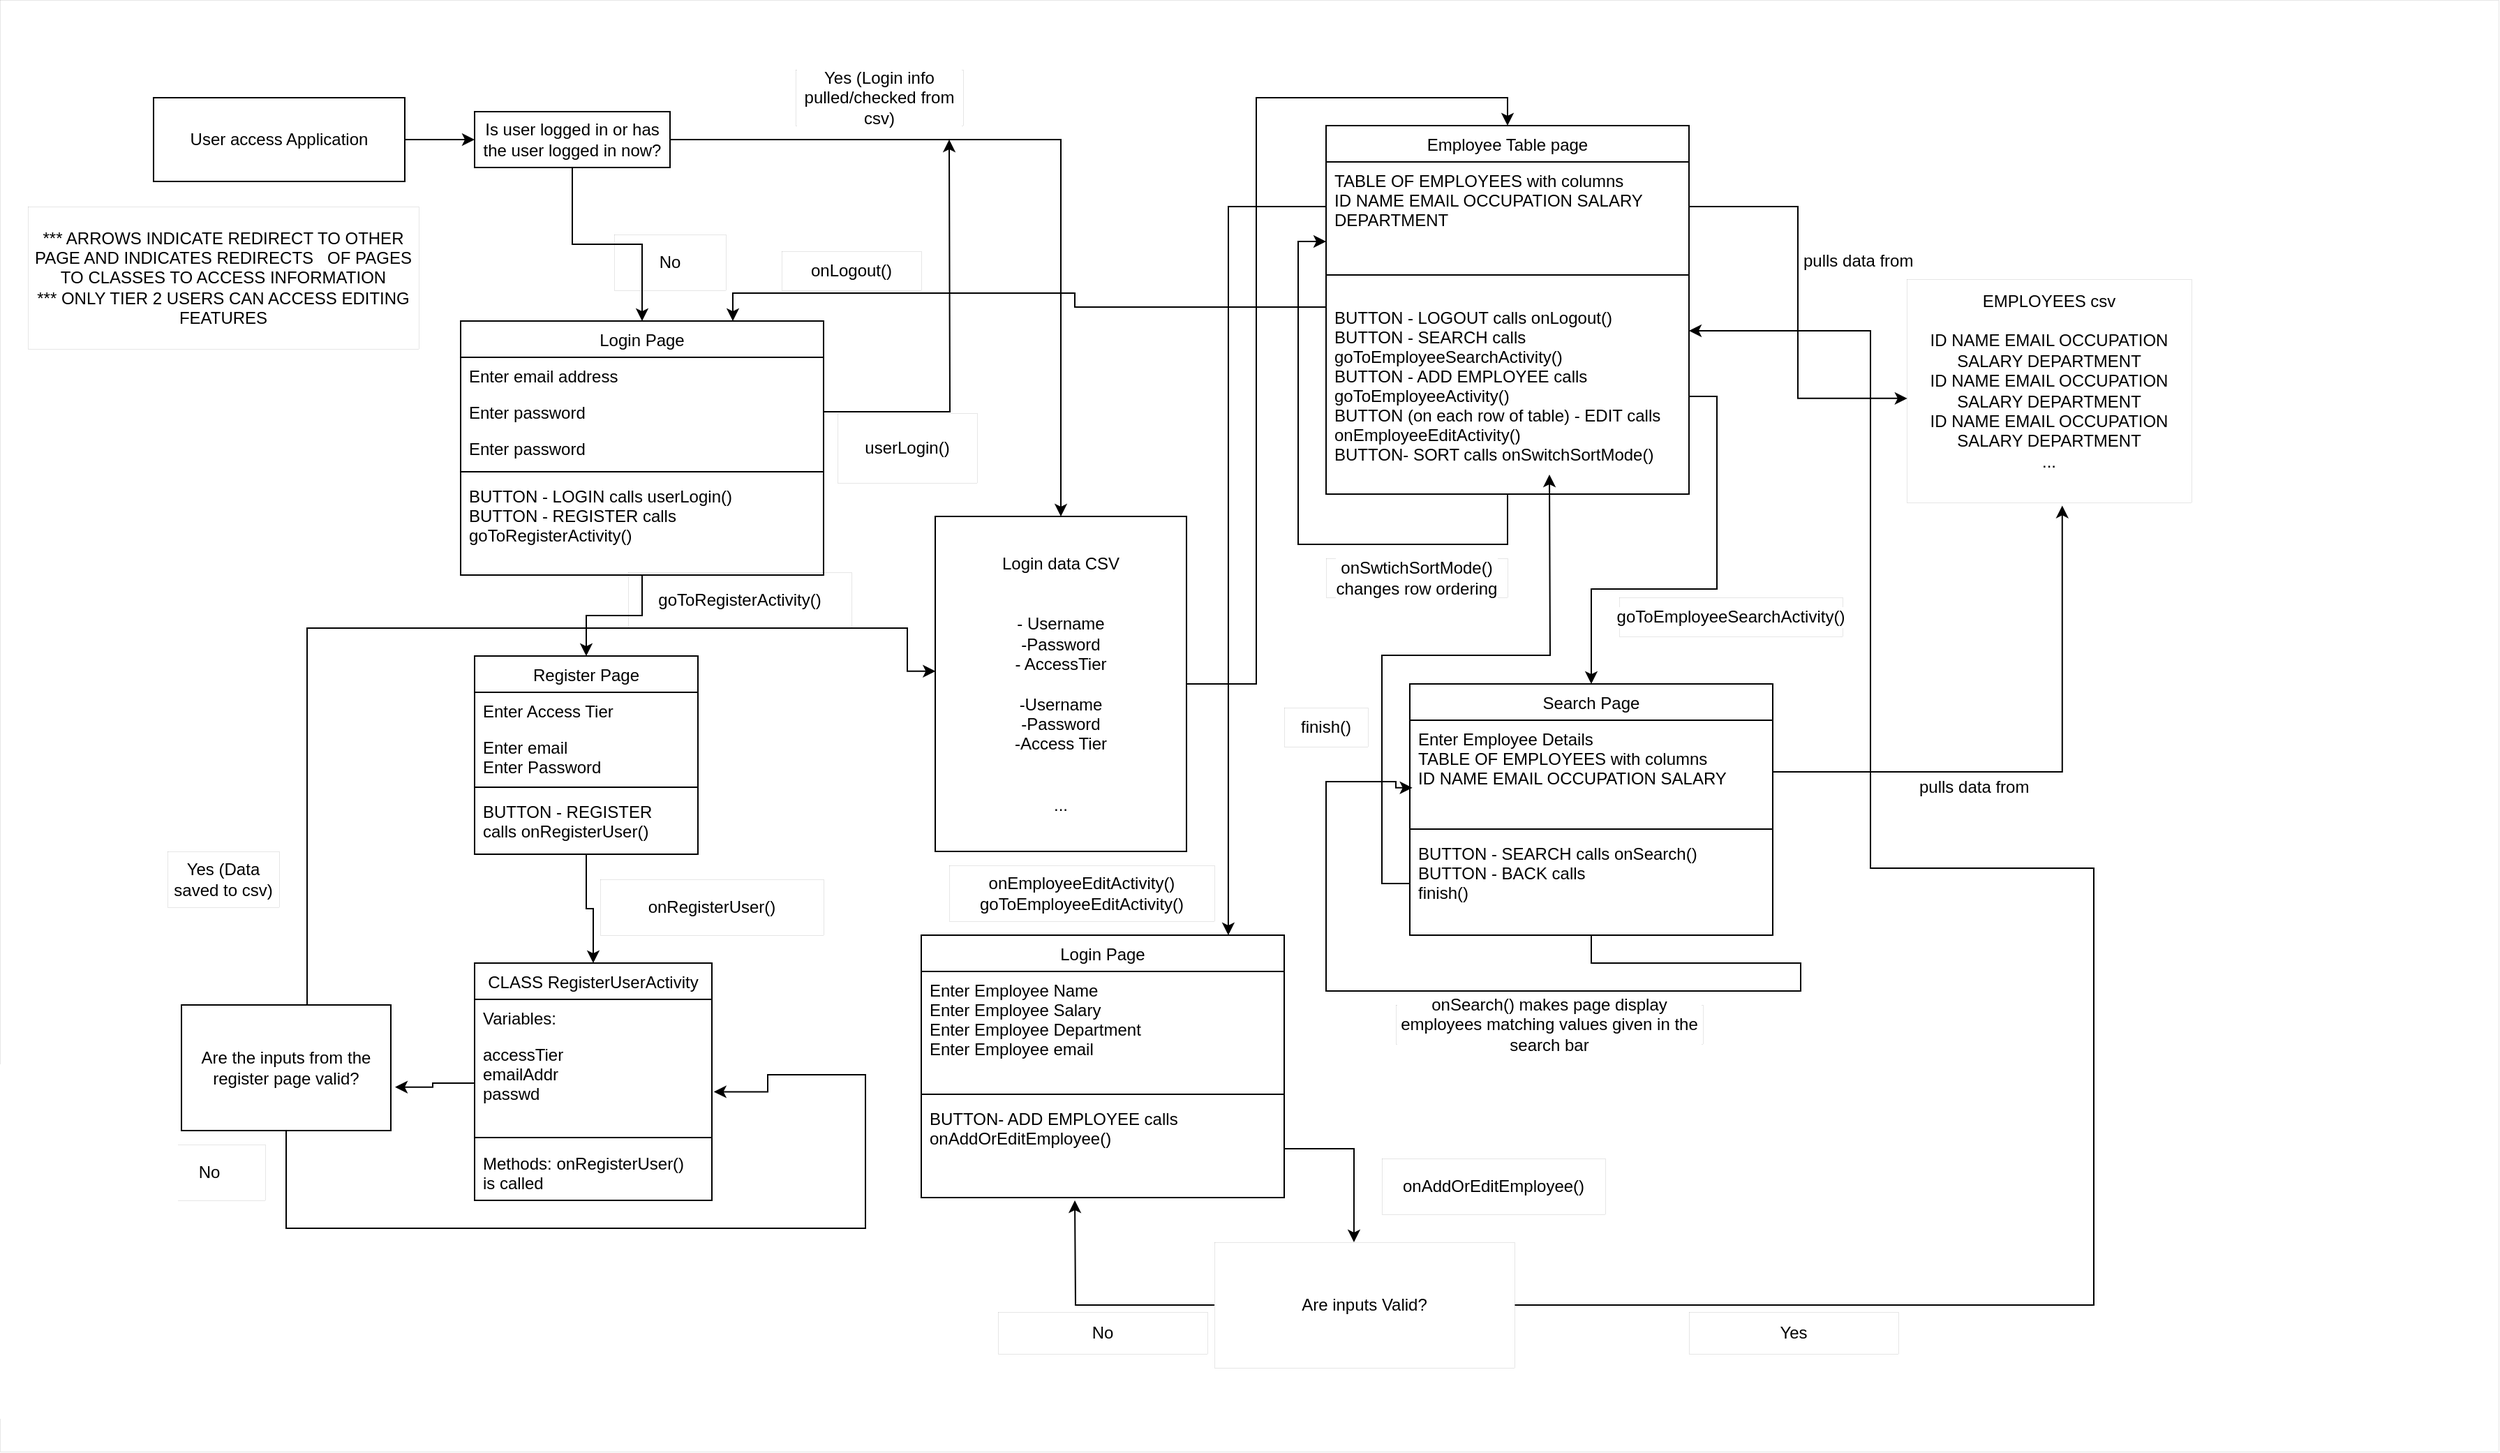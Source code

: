 <mxfile version="16.6.6" type="device"><diagram id="C5RBs43oDa-KdzZeNtuy" name="Page-1"><mxGraphModel dx="2645" dy="1111" grid="1" gridSize="10" guides="1" tooltips="1" connect="1" arrows="1" fold="1" page="1" pageScale="1" pageWidth="827" pageHeight="1169" math="0" shadow="0"><root><mxCell id="WIyWlLk6GJQsqaUBKTNV-0"/><mxCell id="WIyWlLk6GJQsqaUBKTNV-1" parent="WIyWlLk6GJQsqaUBKTNV-0"/><mxCell id="xhr-2JozULIrYlIZAYY_-92" value="" style="rounded=0;whiteSpace=wrap;html=1;labelBackgroundColor=#FFFFFF;strokeColor=#000000;fillColor=default;gradientColor=none;strokeWidth=0;" vertex="1" parent="WIyWlLk6GJQsqaUBKTNV-1"><mxGeometry x="-420" y="50" width="1790" height="1040" as="geometry"/></mxCell><mxCell id="xhr-2JozULIrYlIZAYY_-13" value="goToRegisterActivity()" style="rounded=0;whiteSpace=wrap;html=1;labelBackgroundColor=#FFFFFF;strokeColor=#000000;fillColor=default;gradientColor=none;strokeWidth=0;" vertex="1" parent="WIyWlLk6GJQsqaUBKTNV-1"><mxGeometry x="30" y="460" width="160" height="40" as="geometry"/></mxCell><mxCell id="xhr-2JozULIrYlIZAYY_-6" value="No" style="rounded=0;whiteSpace=wrap;html=1;labelBackgroundColor=#FFFFFF;strokeColor=#000000;fillColor=default;gradientColor=none;strokeWidth=0;" vertex="1" parent="WIyWlLk6GJQsqaUBKTNV-1"><mxGeometry x="20" y="218" width="80" height="40" as="geometry"/></mxCell><mxCell id="xhr-2JozULIrYlIZAYY_-12" style="edgeStyle=orthogonalEdgeStyle;rounded=0;orthogonalLoop=1;jettySize=auto;html=1;" edge="1" parent="WIyWlLk6GJQsqaUBKTNV-1" source="zkfFHV4jXpPFQw0GAbJ--6" target="xhr-2JozULIrYlIZAYY_-7"><mxGeometry relative="1" as="geometry"/></mxCell><mxCell id="zkfFHV4jXpPFQw0GAbJ--6" value="Login Page" style="swimlane;fontStyle=0;align=center;verticalAlign=top;childLayout=stackLayout;horizontal=1;startSize=26;horizontalStack=0;resizeParent=1;resizeLast=0;collapsible=1;marginBottom=0;rounded=0;shadow=0;strokeWidth=1;" parent="WIyWlLk6GJQsqaUBKTNV-1" vertex="1"><mxGeometry x="-90" y="280" width="260" height="182" as="geometry"><mxRectangle x="130" y="380" width="160" height="26" as="alternateBounds"/></mxGeometry></mxCell><mxCell id="zkfFHV4jXpPFQw0GAbJ--7" value="Enter email address" style="text;align=left;verticalAlign=top;spacingLeft=4;spacingRight=4;overflow=hidden;rotatable=0;points=[[0,0.5],[1,0.5]];portConstraint=eastwest;" parent="zkfFHV4jXpPFQw0GAbJ--6" vertex="1"><mxGeometry y="26" width="260" height="26" as="geometry"/></mxCell><mxCell id="zkfFHV4jXpPFQw0GAbJ--8" value="Enter password" style="text;align=left;verticalAlign=top;spacingLeft=4;spacingRight=4;overflow=hidden;rotatable=0;points=[[0,0.5],[1,0.5]];portConstraint=eastwest;rounded=0;shadow=0;html=0;" parent="zkfFHV4jXpPFQw0GAbJ--6" vertex="1"><mxGeometry y="52" width="260" height="26" as="geometry"/></mxCell><mxCell id="xhr-2JozULIrYlIZAYY_-42" value="Enter password" style="text;align=left;verticalAlign=top;spacingLeft=4;spacingRight=4;overflow=hidden;rotatable=0;points=[[0,0.5],[1,0.5]];portConstraint=eastwest;rounded=0;shadow=0;html=0;" vertex="1" parent="zkfFHV4jXpPFQw0GAbJ--6"><mxGeometry y="78" width="260" height="26" as="geometry"/></mxCell><mxCell id="zkfFHV4jXpPFQw0GAbJ--9" value="" style="line;html=1;strokeWidth=1;align=left;verticalAlign=middle;spacingTop=-1;spacingLeft=3;spacingRight=3;rotatable=0;labelPosition=right;points=[];portConstraint=eastwest;" parent="zkfFHV4jXpPFQw0GAbJ--6" vertex="1"><mxGeometry y="104" width="260" height="8" as="geometry"/></mxCell><mxCell id="zkfFHV4jXpPFQw0GAbJ--11" value="BUTTON - LOGIN calls userLogin()&#xA;BUTTON - REGISTER calls &#xA;goToRegisterActivity()&#xA;&#xA;" style="text;align=left;verticalAlign=top;spacingLeft=4;spacingRight=4;overflow=hidden;rotatable=0;points=[[0,0.5],[1,0.5]];portConstraint=eastwest;" parent="zkfFHV4jXpPFQw0GAbJ--6" vertex="1"><mxGeometry y="112" width="260" height="70" as="geometry"/></mxCell><mxCell id="xhr-2JozULIrYlIZAYY_-4" style="edgeStyle=orthogonalEdgeStyle;rounded=0;orthogonalLoop=1;jettySize=auto;html=1;entryX=0;entryY=0.5;entryDx=0;entryDy=0;" edge="1" parent="WIyWlLk6GJQsqaUBKTNV-1" source="xhr-2JozULIrYlIZAYY_-0" target="xhr-2JozULIrYlIZAYY_-3"><mxGeometry relative="1" as="geometry"/></mxCell><mxCell id="xhr-2JozULIrYlIZAYY_-0" value="User access Application" style="rounded=0;whiteSpace=wrap;html=1;labelBackgroundColor=#FFFFFF;strokeColor=#000000;fillColor=default;gradientColor=none;strokeWidth=1;" vertex="1" parent="WIyWlLk6GJQsqaUBKTNV-1"><mxGeometry x="-310" y="120" width="180" height="60" as="geometry"/></mxCell><mxCell id="xhr-2JozULIrYlIZAYY_-5" style="edgeStyle=orthogonalEdgeStyle;rounded=0;orthogonalLoop=1;jettySize=auto;html=1;entryX=0.5;entryY=0;entryDx=0;entryDy=0;" edge="1" parent="WIyWlLk6GJQsqaUBKTNV-1" source="xhr-2JozULIrYlIZAYY_-3" target="zkfFHV4jXpPFQw0GAbJ--6"><mxGeometry relative="1" as="geometry"/></mxCell><mxCell id="xhr-2JozULIrYlIZAYY_-39" style="edgeStyle=orthogonalEdgeStyle;rounded=0;orthogonalLoop=1;jettySize=auto;html=1;" edge="1" parent="WIyWlLk6GJQsqaUBKTNV-1" source="xhr-2JozULIrYlIZAYY_-3" target="xhr-2JozULIrYlIZAYY_-37"><mxGeometry relative="1" as="geometry"/></mxCell><mxCell id="xhr-2JozULIrYlIZAYY_-3" value="Is user logged in or has the user logged in now?" style="rounded=0;whiteSpace=wrap;html=1;labelBackgroundColor=#FFFFFF;strokeColor=#000000;fillColor=default;gradientColor=none;strokeWidth=1;" vertex="1" parent="WIyWlLk6GJQsqaUBKTNV-1"><mxGeometry x="-80" y="130" width="140" height="40" as="geometry"/></mxCell><mxCell id="xhr-2JozULIrYlIZAYY_-23" style="edgeStyle=orthogonalEdgeStyle;rounded=0;orthogonalLoop=1;jettySize=auto;html=1;entryX=0.5;entryY=0;entryDx=0;entryDy=0;" edge="1" parent="WIyWlLk6GJQsqaUBKTNV-1" source="xhr-2JozULIrYlIZAYY_-7" target="xhr-2JozULIrYlIZAYY_-18"><mxGeometry relative="1" as="geometry"/></mxCell><mxCell id="xhr-2JozULIrYlIZAYY_-7" value="Register Page" style="swimlane;fontStyle=0;align=center;verticalAlign=top;childLayout=stackLayout;horizontal=1;startSize=26;horizontalStack=0;resizeParent=1;resizeLast=0;collapsible=1;marginBottom=0;rounded=0;shadow=0;strokeWidth=1;" vertex="1" parent="WIyWlLk6GJQsqaUBKTNV-1"><mxGeometry x="-80" y="520" width="160" height="142" as="geometry"><mxRectangle x="130" y="380" width="160" height="26" as="alternateBounds"/></mxGeometry></mxCell><mxCell id="xhr-2JozULIrYlIZAYY_-8" value="Enter Access Tier" style="text;align=left;verticalAlign=top;spacingLeft=4;spacingRight=4;overflow=hidden;rotatable=0;points=[[0,0.5],[1,0.5]];portConstraint=eastwest;" vertex="1" parent="xhr-2JozULIrYlIZAYY_-7"><mxGeometry y="26" width="160" height="26" as="geometry"/></mxCell><mxCell id="xhr-2JozULIrYlIZAYY_-9" value="Enter email&#xA;Enter Password&#xA;" style="text;align=left;verticalAlign=top;spacingLeft=4;spacingRight=4;overflow=hidden;rotatable=0;points=[[0,0.5],[1,0.5]];portConstraint=eastwest;rounded=0;shadow=0;html=0;" vertex="1" parent="xhr-2JozULIrYlIZAYY_-7"><mxGeometry y="52" width="160" height="38" as="geometry"/></mxCell><mxCell id="xhr-2JozULIrYlIZAYY_-10" value="" style="line;html=1;strokeWidth=1;align=left;verticalAlign=middle;spacingTop=-1;spacingLeft=3;spacingRight=3;rotatable=0;labelPosition=right;points=[];portConstraint=eastwest;" vertex="1" parent="xhr-2JozULIrYlIZAYY_-7"><mxGeometry y="90" width="160" height="8" as="geometry"/></mxCell><mxCell id="xhr-2JozULIrYlIZAYY_-11" value="BUTTON - REGISTER&#xA;calls onRegisterUser()&#xA;&#xA;" style="text;align=left;verticalAlign=top;spacingLeft=4;spacingRight=4;overflow=hidden;rotatable=0;points=[[0,0.5],[1,0.5]];portConstraint=eastwest;" vertex="1" parent="xhr-2JozULIrYlIZAYY_-7"><mxGeometry y="98" width="160" height="42" as="geometry"/></mxCell><mxCell id="xhr-2JozULIrYlIZAYY_-17" value="onRegisterUser()" style="rounded=0;whiteSpace=wrap;html=1;labelBackgroundColor=#FFFFFF;strokeColor=#000000;fillColor=default;gradientColor=none;strokeWidth=0;" vertex="1" parent="WIyWlLk6GJQsqaUBKTNV-1"><mxGeometry x="10" y="680" width="160" height="40" as="geometry"/></mxCell><mxCell id="xhr-2JozULIrYlIZAYY_-18" value="CLASS RegisterUserActivity" style="swimlane;fontStyle=0;align=center;verticalAlign=top;childLayout=stackLayout;horizontal=1;startSize=26;horizontalStack=0;resizeParent=1;resizeLast=0;collapsible=1;marginBottom=0;rounded=0;shadow=0;strokeWidth=1;" vertex="1" parent="WIyWlLk6GJQsqaUBKTNV-1"><mxGeometry x="-80" y="740" width="170" height="170" as="geometry"><mxRectangle x="130" y="380" width="160" height="26" as="alternateBounds"/></mxGeometry></mxCell><mxCell id="xhr-2JozULIrYlIZAYY_-19" value="Variables:" style="text;align=left;verticalAlign=top;spacingLeft=4;spacingRight=4;overflow=hidden;rotatable=0;points=[[0,0.5],[1,0.5]];portConstraint=eastwest;" vertex="1" parent="xhr-2JozULIrYlIZAYY_-18"><mxGeometry y="26" width="170" height="26" as="geometry"/></mxCell><mxCell id="xhr-2JozULIrYlIZAYY_-20" value="accessTier&#xA;emailAddr&#xA;passwd&#xA;" style="text;align=left;verticalAlign=top;spacingLeft=4;spacingRight=4;overflow=hidden;rotatable=0;points=[[0,0.5],[1,0.5]];portConstraint=eastwest;rounded=0;shadow=0;html=0;" vertex="1" parent="xhr-2JozULIrYlIZAYY_-18"><mxGeometry y="52" width="170" height="68" as="geometry"/></mxCell><mxCell id="xhr-2JozULIrYlIZAYY_-21" value="" style="line;html=1;strokeWidth=1;align=left;verticalAlign=middle;spacingTop=-1;spacingLeft=3;spacingRight=3;rotatable=0;labelPosition=right;points=[];portConstraint=eastwest;" vertex="1" parent="xhr-2JozULIrYlIZAYY_-18"><mxGeometry y="120" width="170" height="10" as="geometry"/></mxCell><mxCell id="xhr-2JozULIrYlIZAYY_-22" value="Methods: onRegisterUser()&#xA;is called&#xA;&#xA;" style="text;align=left;verticalAlign=top;spacingLeft=4;spacingRight=4;overflow=hidden;rotatable=0;points=[[0,0.5],[1,0.5]];portConstraint=eastwest;" vertex="1" parent="xhr-2JozULIrYlIZAYY_-18"><mxGeometry y="130" width="170" height="40" as="geometry"/></mxCell><mxCell id="xhr-2JozULIrYlIZAYY_-28" style="edgeStyle=orthogonalEdgeStyle;rounded=0;orthogonalLoop=1;jettySize=auto;html=1;entryX=1.008;entryY=0.591;entryDx=0;entryDy=0;entryPerimeter=0;" edge="1" parent="WIyWlLk6GJQsqaUBKTNV-1" source="xhr-2JozULIrYlIZAYY_-25" target="xhr-2JozULIrYlIZAYY_-20"><mxGeometry relative="1" as="geometry"><Array as="points"><mxPoint x="-215" y="930"/><mxPoint x="200" y="930"/><mxPoint x="200" y="820"/><mxPoint x="130" y="820"/><mxPoint x="130" y="832"/></Array></mxGeometry></mxCell><mxCell id="xhr-2JozULIrYlIZAYY_-38" style="edgeStyle=orthogonalEdgeStyle;rounded=0;orthogonalLoop=1;jettySize=auto;html=1;entryX=0.001;entryY=0.462;entryDx=0;entryDy=0;entryPerimeter=0;" edge="1" parent="WIyWlLk6GJQsqaUBKTNV-1" source="xhr-2JozULIrYlIZAYY_-25" target="xhr-2JozULIrYlIZAYY_-37"><mxGeometry relative="1" as="geometry"><Array as="points"><mxPoint x="-200" y="500"/><mxPoint x="230" y="500"/></Array></mxGeometry></mxCell><mxCell id="xhr-2JozULIrYlIZAYY_-25" value="Are the inputs from the register page valid?" style="rounded=0;whiteSpace=wrap;html=1;labelBackgroundColor=#FFFFFF;strokeColor=#000000;fillColor=default;gradientColor=none;strokeWidth=1;" vertex="1" parent="WIyWlLk6GJQsqaUBKTNV-1"><mxGeometry x="-290" y="770" width="150" height="90" as="geometry"/></mxCell><mxCell id="xhr-2JozULIrYlIZAYY_-26" style="edgeStyle=orthogonalEdgeStyle;rounded=0;orthogonalLoop=1;jettySize=auto;html=1;entryX=1.02;entryY=0.654;entryDx=0;entryDy=0;entryPerimeter=0;" edge="1" parent="WIyWlLk6GJQsqaUBKTNV-1" source="xhr-2JozULIrYlIZAYY_-20" target="xhr-2JozULIrYlIZAYY_-25"><mxGeometry relative="1" as="geometry"/></mxCell><mxCell id="xhr-2JozULIrYlIZAYY_-29" value="No" style="rounded=0;whiteSpace=wrap;html=1;labelBackgroundColor=#FFFFFF;strokeColor=#000000;fillColor=default;gradientColor=none;strokeWidth=0;" vertex="1" parent="WIyWlLk6GJQsqaUBKTNV-1"><mxGeometry x="-310" y="870" width="80" height="40" as="geometry"/></mxCell><mxCell id="xhr-2JozULIrYlIZAYY_-31" value="Yes (Data saved to csv)" style="rounded=0;whiteSpace=wrap;html=1;labelBackgroundColor=#FFFFFF;strokeColor=#000000;fillColor=default;gradientColor=none;strokeWidth=0;" vertex="1" parent="WIyWlLk6GJQsqaUBKTNV-1"><mxGeometry x="-300" y="660" width="80" height="40" as="geometry"/></mxCell><mxCell id="xhr-2JozULIrYlIZAYY_-32" value="Employee Table page" style="swimlane;fontStyle=0;align=center;verticalAlign=top;childLayout=stackLayout;horizontal=1;startSize=26;horizontalStack=0;resizeParent=1;resizeLast=0;collapsible=1;marginBottom=0;rounded=0;shadow=0;strokeWidth=1;" vertex="1" parent="WIyWlLk6GJQsqaUBKTNV-1"><mxGeometry x="530" y="140" width="260" height="264" as="geometry"><mxRectangle x="130" y="380" width="160" height="26" as="alternateBounds"/></mxGeometry></mxCell><mxCell id="xhr-2JozULIrYlIZAYY_-33" value="TABLE OF EMPLOYEES with columns&#xA;ID NAME EMAIL OCCUPATION SALARY &#xA;DEPARTMENT&#xA;" style="text;align=left;verticalAlign=top;spacingLeft=4;spacingRight=4;overflow=hidden;rotatable=0;points=[[0,0.5],[1,0.5]];portConstraint=eastwest;" vertex="1" parent="xhr-2JozULIrYlIZAYY_-32"><mxGeometry y="26" width="260" height="64" as="geometry"/></mxCell><mxCell id="xhr-2JozULIrYlIZAYY_-35" value="" style="line;html=1;strokeWidth=1;align=left;verticalAlign=middle;spacingTop=-1;spacingLeft=3;spacingRight=3;rotatable=0;labelPosition=right;points=[];portConstraint=eastwest;" vertex="1" parent="xhr-2JozULIrYlIZAYY_-32"><mxGeometry y="90" width="260" height="34" as="geometry"/></mxCell><mxCell id="xhr-2JozULIrYlIZAYY_-47" style="edgeStyle=orthogonalEdgeStyle;rounded=0;orthogonalLoop=1;jettySize=auto;html=1;entryX=0;entryY=0.5;entryDx=0;entryDy=0;" edge="1" parent="xhr-2JozULIrYlIZAYY_-32" source="xhr-2JozULIrYlIZAYY_-36"><mxGeometry relative="1" as="geometry"><mxPoint y="83" as="targetPoint"/><Array as="points"><mxPoint x="130" y="300"/><mxPoint x="-20" y="300"/><mxPoint x="-20" y="83"/></Array></mxGeometry></mxCell><mxCell id="xhr-2JozULIrYlIZAYY_-36" value="BUTTON - LOGOUT calls onLogout()&#xA;BUTTON - SEARCH calls &#xA;goToEmployeeSearchActivity()&#xA;BUTTON - ADD EMPLOYEE calls &#xA;goToEmployeeActivity()&#xA;BUTTON (on each row of table) - EDIT calls&#xA;onEmployeeEditActivity()&#xA;BUTTON- SORT calls onSwitchSortMode()&#xA;&#xA;&#xA;&#xA;" style="text;align=left;verticalAlign=top;spacingLeft=4;spacingRight=4;overflow=hidden;rotatable=0;points=[[0,0.5],[1,0.5]];portConstraint=eastwest;" vertex="1" parent="xhr-2JozULIrYlIZAYY_-32"><mxGeometry y="124" width="260" height="140" as="geometry"/></mxCell><mxCell id="xhr-2JozULIrYlIZAYY_-41" style="edgeStyle=orthogonalEdgeStyle;rounded=0;orthogonalLoop=1;jettySize=auto;html=1;entryX=0.5;entryY=0;entryDx=0;entryDy=0;" edge="1" parent="WIyWlLk6GJQsqaUBKTNV-1" source="xhr-2JozULIrYlIZAYY_-37" target="xhr-2JozULIrYlIZAYY_-32"><mxGeometry relative="1" as="geometry"/></mxCell><mxCell id="xhr-2JozULIrYlIZAYY_-37" value="&lt;div&gt;Login data CSV&lt;/div&gt;&lt;div&gt;&lt;br&gt;&lt;/div&gt;&lt;div&gt;&lt;br&gt;&lt;/div&gt;&lt;div&gt;- Username&lt;/div&gt;&lt;div&gt;-Password&lt;/div&gt;&lt;div&gt;- AccessTier&lt;br&gt;&lt;/div&gt;&lt;div&gt;&lt;br&gt;&lt;/div&gt;&lt;div&gt;-Username&lt;/div&gt;&lt;div&gt;-Password&lt;/div&gt;&lt;div&gt;-Access Tier&lt;br&gt;&lt;/div&gt;&lt;div&gt;&lt;br&gt;&lt;/div&gt;&lt;div&gt;&lt;br&gt;&lt;/div&gt;&lt;div&gt;...&lt;br&gt;&lt;/div&gt;" style="rounded=0;whiteSpace=wrap;html=1;labelBackgroundColor=#FFFFFF;strokeColor=#000000;fillColor=default;gradientColor=none;strokeWidth=1;" vertex="1" parent="WIyWlLk6GJQsqaUBKTNV-1"><mxGeometry x="250" y="420" width="180" height="240" as="geometry"/></mxCell><mxCell id="xhr-2JozULIrYlIZAYY_-40" value="Yes (Login info pulled/checked from csv)" style="rounded=0;whiteSpace=wrap;html=1;labelBackgroundColor=#FFFFFF;strokeColor=#000000;fillColor=default;gradientColor=none;strokeWidth=0;" vertex="1" parent="WIyWlLk6GJQsqaUBKTNV-1"><mxGeometry x="150" y="100" width="120" height="40" as="geometry"/></mxCell><mxCell id="xhr-2JozULIrYlIZAYY_-43" style="edgeStyle=orthogonalEdgeStyle;rounded=0;orthogonalLoop=1;jettySize=auto;html=1;" edge="1" parent="WIyWlLk6GJQsqaUBKTNV-1" source="zkfFHV4jXpPFQw0GAbJ--8"><mxGeometry relative="1" as="geometry"><mxPoint x="260.0" y="150" as="targetPoint"/></mxGeometry></mxCell><mxCell id="xhr-2JozULIrYlIZAYY_-44" value="userLogin()" style="rounded=0;whiteSpace=wrap;html=1;labelBackgroundColor=#FFFFFF;strokeColor=#000000;fillColor=default;gradientColor=none;strokeWidth=0;" vertex="1" parent="WIyWlLk6GJQsqaUBKTNV-1"><mxGeometry x="180" y="346" width="100" height="50" as="geometry"/></mxCell><mxCell id="xhr-2JozULIrYlIZAYY_-45" style="edgeStyle=orthogonalEdgeStyle;rounded=0;orthogonalLoop=1;jettySize=auto;html=1;entryX=0.75;entryY=0;entryDx=0;entryDy=0;" edge="1" parent="WIyWlLk6GJQsqaUBKTNV-1" source="xhr-2JozULIrYlIZAYY_-36" target="zkfFHV4jXpPFQw0GAbJ--6"><mxGeometry relative="1" as="geometry"><Array as="points"><mxPoint x="350" y="270"/><mxPoint x="350" y="260"/><mxPoint x="105" y="260"/></Array></mxGeometry></mxCell><mxCell id="xhr-2JozULIrYlIZAYY_-46" value="onLogout()" style="rounded=0;whiteSpace=wrap;html=1;labelBackgroundColor=#FFFFFF;strokeColor=#000000;fillColor=default;gradientColor=none;strokeWidth=0;" vertex="1" parent="WIyWlLk6GJQsqaUBKTNV-1"><mxGeometry x="140" y="230" width="100" height="28" as="geometry"/></mxCell><mxCell id="xhr-2JozULIrYlIZAYY_-48" value="&lt;div&gt;onSwtichSortMode()&lt;/div&gt;&lt;div&gt;changes row ordering&lt;br&gt;&lt;/div&gt;" style="rounded=0;whiteSpace=wrap;html=1;labelBackgroundColor=#FFFFFF;strokeColor=#000000;fillColor=default;gradientColor=none;strokeWidth=0;" vertex="1" parent="WIyWlLk6GJQsqaUBKTNV-1"><mxGeometry x="530" y="450" width="130" height="28" as="geometry"/></mxCell><mxCell id="xhr-2JozULIrYlIZAYY_-50" value="Search Page" style="swimlane;fontStyle=0;align=center;verticalAlign=top;childLayout=stackLayout;horizontal=1;startSize=26;horizontalStack=0;resizeParent=1;resizeLast=0;collapsible=1;marginBottom=0;rounded=0;shadow=0;strokeWidth=1;" vertex="1" parent="WIyWlLk6GJQsqaUBKTNV-1"><mxGeometry x="590" y="540" width="260" height="180" as="geometry"><mxRectangle x="130" y="380" width="160" height="26" as="alternateBounds"/></mxGeometry></mxCell><mxCell id="xhr-2JozULIrYlIZAYY_-51" value="Enter Employee Details&#xA;TABLE OF EMPLOYEES with columns&#xA;ID NAME EMAIL OCCUPATION SALARY" style="text;align=left;verticalAlign=top;spacingLeft=4;spacingRight=4;overflow=hidden;rotatable=0;points=[[0,0.5],[1,0.5]];portConstraint=eastwest;" vertex="1" parent="xhr-2JozULIrYlIZAYY_-50"><mxGeometry y="26" width="260" height="74" as="geometry"/></mxCell><mxCell id="xhr-2JozULIrYlIZAYY_-54" value="" style="line;html=1;strokeWidth=1;align=left;verticalAlign=middle;spacingTop=-1;spacingLeft=3;spacingRight=3;rotatable=0;labelPosition=right;points=[];portConstraint=eastwest;" vertex="1" parent="xhr-2JozULIrYlIZAYY_-50"><mxGeometry y="100" width="260" height="8" as="geometry"/></mxCell><mxCell id="xhr-2JozULIrYlIZAYY_-55" value="BUTTON - SEARCH calls onSearch()&#xA;BUTTON - BACK calls &#xA;finish()&#xA;&#xA;" style="text;align=left;verticalAlign=top;spacingLeft=4;spacingRight=4;overflow=hidden;rotatable=0;points=[[0,0.5],[1,0.5]];portConstraint=eastwest;" vertex="1" parent="xhr-2JozULIrYlIZAYY_-50"><mxGeometry y="108" width="260" height="70" as="geometry"/></mxCell><mxCell id="xhr-2JozULIrYlIZAYY_-58" style="edgeStyle=orthogonalEdgeStyle;rounded=0;orthogonalLoop=1;jettySize=auto;html=1;entryX=0.007;entryY=0.654;entryDx=0;entryDy=0;entryPerimeter=0;" edge="1" parent="xhr-2JozULIrYlIZAYY_-50" source="xhr-2JozULIrYlIZAYY_-50" target="xhr-2JozULIrYlIZAYY_-51"><mxGeometry relative="1" as="geometry"><Array as="points"><mxPoint x="130" y="200"/><mxPoint x="280" y="200"/><mxPoint x="280" y="220"/><mxPoint x="-60" y="220"/><mxPoint x="-60" y="70"/><mxPoint x="-10" y="70"/><mxPoint x="-10" y="74"/></Array></mxGeometry></mxCell><mxCell id="xhr-2JozULIrYlIZAYY_-56" style="edgeStyle=orthogonalEdgeStyle;rounded=0;orthogonalLoop=1;jettySize=auto;html=1;entryX=0.5;entryY=0;entryDx=0;entryDy=0;" edge="1" parent="WIyWlLk6GJQsqaUBKTNV-1" source="xhr-2JozULIrYlIZAYY_-36" target="xhr-2JozULIrYlIZAYY_-50"><mxGeometry relative="1" as="geometry"/></mxCell><mxCell id="xhr-2JozULIrYlIZAYY_-57" value="goToEmployeeSearchActivity()" style="rounded=0;whiteSpace=wrap;html=1;labelBackgroundColor=#FFFFFF;strokeColor=#000000;fillColor=default;gradientColor=none;strokeWidth=0;" vertex="1" parent="WIyWlLk6GJQsqaUBKTNV-1"><mxGeometry x="740" y="478" width="160" height="28" as="geometry"/></mxCell><mxCell id="xhr-2JozULIrYlIZAYY_-59" value="onSearch() makes page display employees matching values given in the search bar" style="rounded=0;whiteSpace=wrap;html=1;labelBackgroundColor=#FFFFFF;strokeColor=#000000;fillColor=default;gradientColor=none;strokeWidth=0;" vertex="1" parent="WIyWlLk6GJQsqaUBKTNV-1"><mxGeometry x="580" y="770" width="220" height="28" as="geometry"/></mxCell><mxCell id="xhr-2JozULIrYlIZAYY_-60" style="edgeStyle=orthogonalEdgeStyle;rounded=0;orthogonalLoop=1;jettySize=auto;html=1;" edge="1" parent="WIyWlLk6GJQsqaUBKTNV-1" source="xhr-2JozULIrYlIZAYY_-55"><mxGeometry relative="1" as="geometry"><mxPoint x="690.0" y="390.0" as="targetPoint"/></mxGeometry></mxCell><mxCell id="xhr-2JozULIrYlIZAYY_-61" value="finish()" style="rounded=0;whiteSpace=wrap;html=1;labelBackgroundColor=#FFFFFF;strokeColor=#000000;fillColor=default;gradientColor=none;strokeWidth=0;" vertex="1" parent="WIyWlLk6GJQsqaUBKTNV-1"><mxGeometry x="500" y="557" width="60" height="28" as="geometry"/></mxCell><mxCell id="xhr-2JozULIrYlIZAYY_-62" value="&lt;div&gt;*** ARROWS INDICATE REDIRECT TO OTHER PAGE AND INDICATES REDIRECTS &amp;nbsp; OF PAGES TO CLASSES TO ACCESS INFORMATION&lt;/div&gt;&lt;div&gt;*** ONLY TIER 2 USERS CAN ACCESS EDITING FEATURES&lt;br&gt;&lt;/div&gt;" style="rounded=0;whiteSpace=wrap;html=1;labelBackgroundColor=#FFFFFF;strokeColor=#000000;fillColor=default;gradientColor=none;strokeWidth=0;" vertex="1" parent="WIyWlLk6GJQsqaUBKTNV-1"><mxGeometry x="-400" y="198" width="280" height="102" as="geometry"/></mxCell><mxCell id="xhr-2JozULIrYlIZAYY_-63" value="&lt;div&gt;EMPLOYEES csv&lt;/div&gt;&lt;div&gt;&lt;br&gt;&lt;/div&gt;&lt;div&gt;ID NAME EMAIL OCCUPATION SALARY DEPARTMENT&lt;br&gt;&lt;/div&gt;&lt;div&gt;ID NAME EMAIL OCCUPATION SALARY DEPARTMENT &lt;br&gt;&lt;/div&gt;&lt;div&gt;ID NAME EMAIL OCCUPATION SALARY DEPARTMENT&lt;br&gt;&lt;/div&gt;&lt;div&gt;...&lt;br&gt;&lt;/div&gt;&lt;div&gt;&lt;br&gt;&lt;/div&gt;" style="rounded=0;whiteSpace=wrap;html=1;labelBackgroundColor=#FFFFFF;strokeColor=#000000;fillColor=default;gradientColor=none;strokeWidth=0;" vertex="1" parent="WIyWlLk6GJQsqaUBKTNV-1"><mxGeometry x="946" y="250" width="204" height="160" as="geometry"/></mxCell><mxCell id="xhr-2JozULIrYlIZAYY_-65" style="edgeStyle=orthogonalEdgeStyle;rounded=0;orthogonalLoop=1;jettySize=auto;html=1;entryX=0.546;entryY=1.014;entryDx=0;entryDy=0;entryPerimeter=0;" edge="1" parent="WIyWlLk6GJQsqaUBKTNV-1" source="xhr-2JozULIrYlIZAYY_-51" target="xhr-2JozULIrYlIZAYY_-63"><mxGeometry relative="1" as="geometry"/></mxCell><mxCell id="xhr-2JozULIrYlIZAYY_-66" value="pulls data from" style="text;whiteSpace=wrap;html=1;" vertex="1" parent="WIyWlLk6GJQsqaUBKTNV-1"><mxGeometry x="870" y="223" width="190" height="30" as="geometry"/></mxCell><mxCell id="xhr-2JozULIrYlIZAYY_-68" value="pulls data from" style="text;whiteSpace=wrap;html=1;" vertex="1" parent="WIyWlLk6GJQsqaUBKTNV-1"><mxGeometry x="953" y="600" width="190" height="30" as="geometry"/></mxCell><mxCell id="xhr-2JozULIrYlIZAYY_-69" style="edgeStyle=orthogonalEdgeStyle;rounded=0;orthogonalLoop=1;jettySize=auto;html=1;entryX=0.002;entryY=0.534;entryDx=0;entryDy=0;entryPerimeter=0;" edge="1" parent="WIyWlLk6GJQsqaUBKTNV-1" source="xhr-2JozULIrYlIZAYY_-33" target="xhr-2JozULIrYlIZAYY_-63"><mxGeometry relative="1" as="geometry"/></mxCell><mxCell id="xhr-2JozULIrYlIZAYY_-75" value="Login Page" style="swimlane;fontStyle=0;align=center;verticalAlign=top;childLayout=stackLayout;horizontal=1;startSize=26;horizontalStack=0;resizeParent=1;resizeLast=0;collapsible=1;marginBottom=0;rounded=0;shadow=0;strokeWidth=1;" vertex="1" parent="WIyWlLk6GJQsqaUBKTNV-1"><mxGeometry x="240" y="720" width="260" height="188" as="geometry"><mxRectangle x="130" y="380" width="160" height="26" as="alternateBounds"/></mxGeometry></mxCell><mxCell id="xhr-2JozULIrYlIZAYY_-76" value="Enter Employee Name&#xA;Enter Employee Salary&#xA;Enter Employee Department&#xA;Enter Employee email&#xA;&#xA;" style="text;align=left;verticalAlign=top;spacingLeft=4;spacingRight=4;overflow=hidden;rotatable=0;points=[[0,0.5],[1,0.5]];portConstraint=eastwest;" vertex="1" parent="xhr-2JozULIrYlIZAYY_-75"><mxGeometry y="26" width="260" height="84" as="geometry"/></mxCell><mxCell id="xhr-2JozULIrYlIZAYY_-79" value="" style="line;html=1;strokeWidth=1;align=left;verticalAlign=middle;spacingTop=-1;spacingLeft=3;spacingRight=3;rotatable=0;labelPosition=right;points=[];portConstraint=eastwest;" vertex="1" parent="xhr-2JozULIrYlIZAYY_-75"><mxGeometry y="110" width="260" height="8" as="geometry"/></mxCell><mxCell id="xhr-2JozULIrYlIZAYY_-80" value="BUTTON- ADD EMPLOYEE calls&#xA;onAddOrEditEmployee()&#xA;" style="text;align=left;verticalAlign=top;spacingLeft=4;spacingRight=4;overflow=hidden;rotatable=0;points=[[0,0.5],[1,0.5]];portConstraint=eastwest;" vertex="1" parent="xhr-2JozULIrYlIZAYY_-75"><mxGeometry y="118" width="260" height="70" as="geometry"/></mxCell><mxCell id="xhr-2JozULIrYlIZAYY_-81" style="edgeStyle=orthogonalEdgeStyle;rounded=0;orthogonalLoop=1;jettySize=auto;html=1;entryX=0.846;entryY=0;entryDx=0;entryDy=0;entryPerimeter=0;" edge="1" parent="WIyWlLk6GJQsqaUBKTNV-1" source="xhr-2JozULIrYlIZAYY_-33" target="xhr-2JozULIrYlIZAYY_-75"><mxGeometry relative="1" as="geometry"/></mxCell><mxCell id="xhr-2JozULIrYlIZAYY_-82" value="&lt;div&gt;onEmployeeEditActivity()&lt;/div&gt;&lt;div&gt;goToEmployeeEditActivity()&lt;br&gt;&lt;/div&gt;" style="rounded=0;whiteSpace=wrap;html=1;labelBackgroundColor=#FFFFFF;strokeColor=#000000;fillColor=default;gradientColor=none;strokeWidth=0;" vertex="1" parent="WIyWlLk6GJQsqaUBKTNV-1"><mxGeometry x="260" y="670" width="190" height="40" as="geometry"/></mxCell><mxCell id="xhr-2JozULIrYlIZAYY_-87" style="edgeStyle=orthogonalEdgeStyle;rounded=0;orthogonalLoop=1;jettySize=auto;html=1;" edge="1" parent="WIyWlLk6GJQsqaUBKTNV-1" source="xhr-2JozULIrYlIZAYY_-85"><mxGeometry relative="1" as="geometry"><mxPoint x="350.0" y="910" as="targetPoint"/></mxGeometry></mxCell><mxCell id="xhr-2JozULIrYlIZAYY_-90" style="edgeStyle=orthogonalEdgeStyle;rounded=0;orthogonalLoop=1;jettySize=auto;html=1;entryX=1;entryY=0.164;entryDx=0;entryDy=0;entryPerimeter=0;" edge="1" parent="WIyWlLk6GJQsqaUBKTNV-1" source="xhr-2JozULIrYlIZAYY_-85" target="xhr-2JozULIrYlIZAYY_-36"><mxGeometry relative="1" as="geometry"><Array as="points"><mxPoint x="1080" y="985"/><mxPoint x="1080" y="672"/><mxPoint x="920" y="672"/><mxPoint x="920" y="287"/></Array></mxGeometry></mxCell><mxCell id="xhr-2JozULIrYlIZAYY_-85" value="Are inputs Valid?" style="rounded=0;whiteSpace=wrap;html=1;labelBackgroundColor=#FFFFFF;strokeColor=#000000;fillColor=default;gradientColor=none;strokeWidth=0;" vertex="1" parent="WIyWlLk6GJQsqaUBKTNV-1"><mxGeometry x="450" y="940" width="215" height="90" as="geometry"/></mxCell><mxCell id="xhr-2JozULIrYlIZAYY_-86" style="edgeStyle=orthogonalEdgeStyle;rounded=0;orthogonalLoop=1;jettySize=auto;html=1;entryX=0.465;entryY=0;entryDx=0;entryDy=0;entryPerimeter=0;" edge="1" parent="WIyWlLk6GJQsqaUBKTNV-1" source="xhr-2JozULIrYlIZAYY_-80" target="xhr-2JozULIrYlIZAYY_-85"><mxGeometry relative="1" as="geometry"/></mxCell><mxCell id="xhr-2JozULIrYlIZAYY_-88" value="No" style="rounded=0;whiteSpace=wrap;html=1;labelBackgroundColor=#FFFFFF;strokeColor=#000000;fillColor=default;gradientColor=none;strokeWidth=0;" vertex="1" parent="WIyWlLk6GJQsqaUBKTNV-1"><mxGeometry x="295" y="990" width="150" height="30" as="geometry"/></mxCell><mxCell id="xhr-2JozULIrYlIZAYY_-89" value="onAddOrEditEmployee()" style="rounded=0;whiteSpace=wrap;html=1;labelBackgroundColor=#FFFFFF;strokeColor=#000000;fillColor=default;gradientColor=none;strokeWidth=0;" vertex="1" parent="WIyWlLk6GJQsqaUBKTNV-1"><mxGeometry x="570" y="880" width="160" height="40" as="geometry"/></mxCell><mxCell id="xhr-2JozULIrYlIZAYY_-91" value="Yes" style="rounded=0;whiteSpace=wrap;html=1;labelBackgroundColor=#FFFFFF;strokeColor=#000000;fillColor=default;gradientColor=none;strokeWidth=0;" vertex="1" parent="WIyWlLk6GJQsqaUBKTNV-1"><mxGeometry x="790" y="990" width="150" height="30" as="geometry"/></mxCell></root></mxGraphModel></diagram></mxfile>